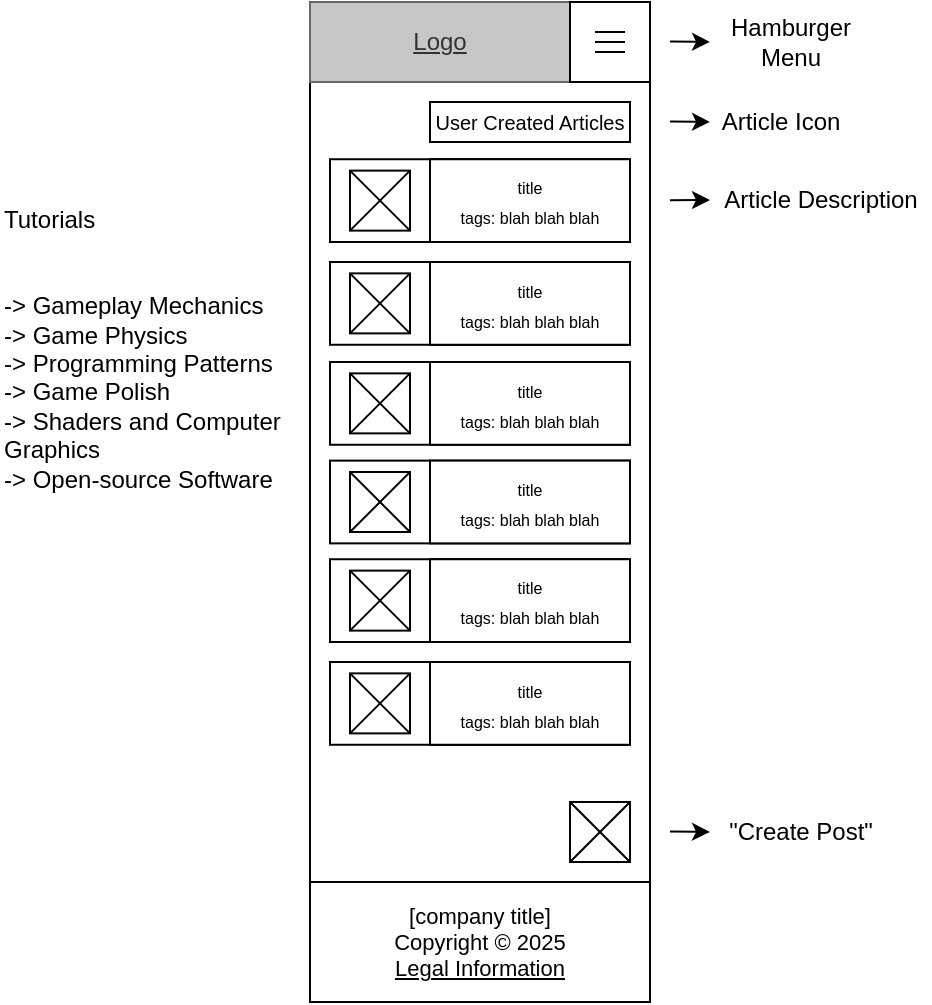<mxfile version="15.5.2" type="device"><diagram id="T2MtyHLGIBW448QUvl1Z" name="Page-1"><mxGraphModel dx="790" dy="394" grid="1" gridSize="10" guides="1" tooltips="1" connect="1" arrows="1" fold="1" page="1" pageScale="1" pageWidth="850" pageHeight="1100" math="0" shadow="0"><root><mxCell id="0"/><mxCell id="1" parent="0"/><mxCell id="Z6XGyi4d-ByWD6EcC5bQ-1" value="" style="rounded=0;whiteSpace=wrap;html=1;" vertex="1" parent="1"><mxGeometry x="340" y="40" width="170" height="500" as="geometry"/></mxCell><mxCell id="Z6XGyi4d-ByWD6EcC5bQ-4" value="&lt;font style=&quot;font-size: 10px&quot;&gt;User Created Articles&lt;/font&gt;" style="rounded=0;whiteSpace=wrap;html=1;" vertex="1" parent="1"><mxGeometry x="400" y="90" width="100" height="20" as="geometry"/></mxCell><mxCell id="Z6XGyi4d-ByWD6EcC5bQ-5" value="" style="rounded=0;whiteSpace=wrap;html=1;" vertex="1" parent="1"><mxGeometry x="350" y="118.62" width="150" height="41.38" as="geometry"/></mxCell><mxCell id="Z6XGyi4d-ByWD6EcC5bQ-6" value="" style="rounded=0;whiteSpace=wrap;html=1;" vertex="1" parent="1"><mxGeometry x="360" y="124.31" width="30" height="30" as="geometry"/></mxCell><mxCell id="Z6XGyi4d-ByWD6EcC5bQ-7" value="" style="endArrow=none;html=1;rounded=0;exitX=0;exitY=0;exitDx=0;exitDy=0;entryX=1;entryY=1;entryDx=0;entryDy=0;" edge="1" parent="1" source="Z6XGyi4d-ByWD6EcC5bQ-6" target="Z6XGyi4d-ByWD6EcC5bQ-6"><mxGeometry width="50" height="50" relative="1" as="geometry"><mxPoint x="400" y="310" as="sourcePoint"/><mxPoint x="450" y="260" as="targetPoint"/></mxGeometry></mxCell><mxCell id="Z6XGyi4d-ByWD6EcC5bQ-30" value="" style="endArrow=classic;html=1;rounded=0;" edge="1" parent="1"><mxGeometry width="50" height="50" relative="1" as="geometry"><mxPoint x="520" y="454.76" as="sourcePoint"/><mxPoint x="540" y="455" as="targetPoint"/></mxGeometry></mxCell><mxCell id="Z6XGyi4d-ByWD6EcC5bQ-31" value="&quot;Create Post&quot;" style="text;html=1;align=center;verticalAlign=middle;resizable=0;points=[];autosize=1;strokeColor=none;fillColor=none;" vertex="1" parent="1"><mxGeometry x="540" y="445" width="90" height="20" as="geometry"/></mxCell><mxCell id="Z6XGyi4d-ByWD6EcC5bQ-32" value="" style="endArrow=classic;html=1;rounded=0;" edge="1" parent="1"><mxGeometry width="50" height="50" relative="1" as="geometry"><mxPoint x="520" y="99.76" as="sourcePoint"/><mxPoint x="540" y="100" as="targetPoint"/><Array as="points"><mxPoint x="540" y="100"/></Array></mxGeometry></mxCell><mxCell id="Z6XGyi4d-ByWD6EcC5bQ-33" value="Article Icon" style="text;html=1;align=center;verticalAlign=middle;resizable=0;points=[];autosize=1;strokeColor=none;fillColor=none;" vertex="1" parent="1"><mxGeometry x="540" y="90" width="70" height="20" as="geometry"/></mxCell><mxCell id="Z6XGyi4d-ByWD6EcC5bQ-34" value="" style="endArrow=classic;html=1;rounded=0;" edge="1" parent="1"><mxGeometry width="50" height="50" relative="1" as="geometry"><mxPoint x="520" y="59.76" as="sourcePoint"/><mxPoint x="540" y="60" as="targetPoint"/></mxGeometry></mxCell><mxCell id="Z6XGyi4d-ByWD6EcC5bQ-35" value="Hamburger&lt;br&gt;Menu" style="text;html=1;align=center;verticalAlign=middle;resizable=0;points=[];autosize=1;strokeColor=none;fillColor=none;" vertex="1" parent="1"><mxGeometry x="540" y="45" width="80" height="30" as="geometry"/></mxCell><mxCell id="Z6XGyi4d-ByWD6EcC5bQ-37" value="" style="endArrow=classic;html=1;rounded=0;" edge="1" parent="1"><mxGeometry width="50" height="50" relative="1" as="geometry"><mxPoint x="520" y="139.07" as="sourcePoint"/><mxPoint x="540" y="139" as="targetPoint"/></mxGeometry></mxCell><mxCell id="Z6XGyi4d-ByWD6EcC5bQ-38" value="Article Description" style="text;html=1;align=center;verticalAlign=middle;resizable=0;points=[];autosize=1;strokeColor=none;fillColor=none;" vertex="1" parent="1"><mxGeometry x="540" y="129.31" width="110" height="20" as="geometry"/></mxCell><mxCell id="Z6XGyi4d-ByWD6EcC5bQ-39" value="Tutorials&#10;&#10;&#10;-&gt; Gameplay Mechanics&#10;-&gt; Game Physics&#10;-&gt; Programming Patterns&#10;-&gt; Game Polish&#10;-&gt; Shaders and Computer Graphics&#10;-&gt; Open-source Software" style="text;whiteSpace=wrap;html=1;" vertex="1" parent="1"><mxGeometry x="185" y="135" width="150" height="140" as="geometry"/></mxCell><mxCell id="Z6XGyi4d-ByWD6EcC5bQ-40" value="&lt;u&gt;Logo&lt;/u&gt;" style="rounded=0;whiteSpace=wrap;html=1;fillColor=#C7C7C7;strokeColor=#666666;fontColor=#333333;" vertex="1" parent="1"><mxGeometry x="340" y="40" width="130" height="40" as="geometry"/></mxCell><mxCell id="Z6XGyi4d-ByWD6EcC5bQ-41" value="" style="rounded=0;whiteSpace=wrap;html=1;labelBackgroundColor=#FFFFFF;fontSize=10;fillColor=#FFFFFF;align=center;" vertex="1" parent="1"><mxGeometry x="470" y="40" width="40" height="40" as="geometry"/></mxCell><mxCell id="Z6XGyi4d-ByWD6EcC5bQ-42" value="" style="group" vertex="1" connectable="0" parent="1"><mxGeometry x="482.5" y="55" width="15" height="10" as="geometry"/></mxCell><mxCell id="Z6XGyi4d-ByWD6EcC5bQ-43" value="" style="endArrow=none;html=1;" edge="1" parent="Z6XGyi4d-ByWD6EcC5bQ-42"><mxGeometry width="50" height="50" relative="1" as="geometry"><mxPoint as="sourcePoint"/><mxPoint x="15" as="targetPoint"/></mxGeometry></mxCell><mxCell id="Z6XGyi4d-ByWD6EcC5bQ-44" value="" style="endArrow=none;html=1;" edge="1" parent="Z6XGyi4d-ByWD6EcC5bQ-42"><mxGeometry width="50" height="50" relative="1" as="geometry"><mxPoint y="5" as="sourcePoint"/><mxPoint x="15" y="5" as="targetPoint"/><Array as="points"><mxPoint y="5"/></Array></mxGeometry></mxCell><mxCell id="Z6XGyi4d-ByWD6EcC5bQ-45" value="" style="endArrow=none;html=1;" edge="1" parent="Z6XGyi4d-ByWD6EcC5bQ-42"><mxGeometry width="50" height="50" relative="1" as="geometry"><mxPoint y="10" as="sourcePoint"/><mxPoint x="15" y="10" as="targetPoint"/><Array as="points"><mxPoint y="10"/></Array></mxGeometry></mxCell><mxCell id="Z6XGyi4d-ByWD6EcC5bQ-47" value="" style="endArrow=none;html=1;rounded=0;exitX=0;exitY=1;exitDx=0;exitDy=0;entryX=1;entryY=0;entryDx=0;entryDy=0;" edge="1" parent="1" source="Z6XGyi4d-ByWD6EcC5bQ-6" target="Z6XGyi4d-ByWD6EcC5bQ-6"><mxGeometry width="50" height="50" relative="1" as="geometry"><mxPoint x="300" y="150" as="sourcePoint"/><mxPoint x="350" y="200" as="targetPoint"/></mxGeometry></mxCell><mxCell id="Z6XGyi4d-ByWD6EcC5bQ-48" value="&lt;font style=&quot;font-size: 8px&quot;&gt;title&lt;br&gt;tags: blah blah blah&lt;/font&gt;" style="rounded=0;whiteSpace=wrap;html=1;" vertex="1" parent="1"><mxGeometry x="400" y="118.62" width="100" height="41.38" as="geometry"/></mxCell><mxCell id="Z6XGyi4d-ByWD6EcC5bQ-49" value="" style="rounded=0;whiteSpace=wrap;html=1;" vertex="1" parent="1"><mxGeometry x="350" y="170" width="150" height="41.38" as="geometry"/></mxCell><mxCell id="Z6XGyi4d-ByWD6EcC5bQ-50" value="" style="rounded=0;whiteSpace=wrap;html=1;" vertex="1" parent="1"><mxGeometry x="360" y="175.69" width="30" height="30" as="geometry"/></mxCell><mxCell id="Z6XGyi4d-ByWD6EcC5bQ-51" value="" style="endArrow=none;html=1;rounded=0;exitX=0;exitY=0;exitDx=0;exitDy=0;entryX=1;entryY=1;entryDx=0;entryDy=0;" edge="1" parent="1" source="Z6XGyi4d-ByWD6EcC5bQ-50" target="Z6XGyi4d-ByWD6EcC5bQ-50"><mxGeometry width="50" height="50" relative="1" as="geometry"><mxPoint x="400" y="361.38" as="sourcePoint"/><mxPoint x="450" y="311.38" as="targetPoint"/></mxGeometry></mxCell><mxCell id="Z6XGyi4d-ByWD6EcC5bQ-52" value="" style="endArrow=none;html=1;rounded=0;exitX=0;exitY=1;exitDx=0;exitDy=0;entryX=1;entryY=0;entryDx=0;entryDy=0;" edge="1" parent="1" source="Z6XGyi4d-ByWD6EcC5bQ-50" target="Z6XGyi4d-ByWD6EcC5bQ-50"><mxGeometry width="50" height="50" relative="1" as="geometry"><mxPoint x="300" y="201.38" as="sourcePoint"/><mxPoint x="350" y="251.38" as="targetPoint"/></mxGeometry></mxCell><mxCell id="Z6XGyi4d-ByWD6EcC5bQ-53" value="&lt;font style=&quot;font-size: 8px&quot;&gt;title&lt;br&gt;tags: blah blah blah&lt;/font&gt;" style="rounded=0;whiteSpace=wrap;html=1;" vertex="1" parent="1"><mxGeometry x="400" y="170" width="100" height="41.38" as="geometry"/></mxCell><mxCell id="Z6XGyi4d-ByWD6EcC5bQ-54" value="" style="rounded=0;whiteSpace=wrap;html=1;" vertex="1" parent="1"><mxGeometry x="350" y="220" width="150" height="41.38" as="geometry"/></mxCell><mxCell id="Z6XGyi4d-ByWD6EcC5bQ-55" value="" style="rounded=0;whiteSpace=wrap;html=1;" vertex="1" parent="1"><mxGeometry x="360" y="225.69" width="30" height="30" as="geometry"/></mxCell><mxCell id="Z6XGyi4d-ByWD6EcC5bQ-56" value="" style="endArrow=none;html=1;rounded=0;exitX=0;exitY=0;exitDx=0;exitDy=0;entryX=1;entryY=1;entryDx=0;entryDy=0;" edge="1" parent="1" source="Z6XGyi4d-ByWD6EcC5bQ-55" target="Z6XGyi4d-ByWD6EcC5bQ-55"><mxGeometry width="50" height="50" relative="1" as="geometry"><mxPoint x="400" y="411.38" as="sourcePoint"/><mxPoint x="450" y="361.38" as="targetPoint"/></mxGeometry></mxCell><mxCell id="Z6XGyi4d-ByWD6EcC5bQ-57" value="" style="endArrow=none;html=1;rounded=0;exitX=0;exitY=1;exitDx=0;exitDy=0;entryX=1;entryY=0;entryDx=0;entryDy=0;" edge="1" parent="1" source="Z6XGyi4d-ByWD6EcC5bQ-55" target="Z6XGyi4d-ByWD6EcC5bQ-55"><mxGeometry width="50" height="50" relative="1" as="geometry"><mxPoint x="300" y="251.38" as="sourcePoint"/><mxPoint x="350" y="301.38" as="targetPoint"/></mxGeometry></mxCell><mxCell id="Z6XGyi4d-ByWD6EcC5bQ-58" value="&lt;font style=&quot;font-size: 8px&quot;&gt;title&lt;br&gt;tags: blah blah blah&lt;/font&gt;" style="rounded=0;whiteSpace=wrap;html=1;" vertex="1" parent="1"><mxGeometry x="400" y="220" width="100" height="41.38" as="geometry"/></mxCell><mxCell id="Z6XGyi4d-ByWD6EcC5bQ-59" value="" style="rounded=0;whiteSpace=wrap;html=1;" vertex="1" parent="1"><mxGeometry x="350" y="269.31" width="150" height="41.38" as="geometry"/></mxCell><mxCell id="Z6XGyi4d-ByWD6EcC5bQ-60" value="" style="rounded=0;whiteSpace=wrap;html=1;" vertex="1" parent="1"><mxGeometry x="360" y="275" width="30" height="30" as="geometry"/></mxCell><mxCell id="Z6XGyi4d-ByWD6EcC5bQ-61" value="" style="endArrow=none;html=1;rounded=0;exitX=0;exitY=0;exitDx=0;exitDy=0;entryX=1;entryY=1;entryDx=0;entryDy=0;" edge="1" parent="1" source="Z6XGyi4d-ByWD6EcC5bQ-60" target="Z6XGyi4d-ByWD6EcC5bQ-60"><mxGeometry width="50" height="50" relative="1" as="geometry"><mxPoint x="400" y="460.69" as="sourcePoint"/><mxPoint x="450" y="410.69" as="targetPoint"/></mxGeometry></mxCell><mxCell id="Z6XGyi4d-ByWD6EcC5bQ-62" value="" style="endArrow=none;html=1;rounded=0;exitX=0;exitY=1;exitDx=0;exitDy=0;entryX=1;entryY=0;entryDx=0;entryDy=0;" edge="1" parent="1" source="Z6XGyi4d-ByWD6EcC5bQ-60" target="Z6XGyi4d-ByWD6EcC5bQ-60"><mxGeometry width="50" height="50" relative="1" as="geometry"><mxPoint x="300" y="300.69" as="sourcePoint"/><mxPoint x="350" y="350.69" as="targetPoint"/></mxGeometry></mxCell><mxCell id="Z6XGyi4d-ByWD6EcC5bQ-63" value="&lt;font style=&quot;font-size: 8px&quot;&gt;title&lt;br&gt;tags: blah blah blah&lt;/font&gt;" style="rounded=0;whiteSpace=wrap;html=1;" vertex="1" parent="1"><mxGeometry x="400" y="269.31" width="100" height="41.38" as="geometry"/></mxCell><mxCell id="Z6XGyi4d-ByWD6EcC5bQ-64" value="" style="rounded=0;whiteSpace=wrap;html=1;" vertex="1" parent="1"><mxGeometry x="350" y="318.62" width="150" height="41.38" as="geometry"/></mxCell><mxCell id="Z6XGyi4d-ByWD6EcC5bQ-65" value="" style="rounded=0;whiteSpace=wrap;html=1;" vertex="1" parent="1"><mxGeometry x="360" y="324.31" width="30" height="30" as="geometry"/></mxCell><mxCell id="Z6XGyi4d-ByWD6EcC5bQ-66" value="" style="endArrow=none;html=1;rounded=0;exitX=0;exitY=0;exitDx=0;exitDy=0;entryX=1;entryY=1;entryDx=0;entryDy=0;" edge="1" parent="1" source="Z6XGyi4d-ByWD6EcC5bQ-65" target="Z6XGyi4d-ByWD6EcC5bQ-65"><mxGeometry width="50" height="50" relative="1" as="geometry"><mxPoint x="400" y="510" as="sourcePoint"/><mxPoint x="450" y="460" as="targetPoint"/></mxGeometry></mxCell><mxCell id="Z6XGyi4d-ByWD6EcC5bQ-67" value="" style="endArrow=none;html=1;rounded=0;exitX=0;exitY=1;exitDx=0;exitDy=0;entryX=1;entryY=0;entryDx=0;entryDy=0;" edge="1" parent="1" source="Z6XGyi4d-ByWD6EcC5bQ-65" target="Z6XGyi4d-ByWD6EcC5bQ-65"><mxGeometry width="50" height="50" relative="1" as="geometry"><mxPoint x="300" y="350" as="sourcePoint"/><mxPoint x="350" y="400" as="targetPoint"/></mxGeometry></mxCell><mxCell id="Z6XGyi4d-ByWD6EcC5bQ-68" value="&lt;font style=&quot;font-size: 8px&quot;&gt;title&lt;br&gt;tags: blah blah blah&lt;/font&gt;" style="rounded=0;whiteSpace=wrap;html=1;" vertex="1" parent="1"><mxGeometry x="400" y="318.62" width="100" height="41.38" as="geometry"/></mxCell><mxCell id="Z6XGyi4d-ByWD6EcC5bQ-69" value="" style="rounded=0;whiteSpace=wrap;html=1;" vertex="1" parent="1"><mxGeometry x="350" y="370" width="150" height="41.38" as="geometry"/></mxCell><mxCell id="Z6XGyi4d-ByWD6EcC5bQ-70" value="" style="rounded=0;whiteSpace=wrap;html=1;" vertex="1" parent="1"><mxGeometry x="360" y="375.69" width="30" height="30" as="geometry"/></mxCell><mxCell id="Z6XGyi4d-ByWD6EcC5bQ-71" value="" style="endArrow=none;html=1;rounded=0;exitX=0;exitY=0;exitDx=0;exitDy=0;entryX=1;entryY=1;entryDx=0;entryDy=0;" edge="1" parent="1" source="Z6XGyi4d-ByWD6EcC5bQ-70" target="Z6XGyi4d-ByWD6EcC5bQ-70"><mxGeometry width="50" height="50" relative="1" as="geometry"><mxPoint x="400" y="561.38" as="sourcePoint"/><mxPoint x="450" y="511.38" as="targetPoint"/></mxGeometry></mxCell><mxCell id="Z6XGyi4d-ByWD6EcC5bQ-72" value="" style="endArrow=none;html=1;rounded=0;exitX=0;exitY=1;exitDx=0;exitDy=0;entryX=1;entryY=0;entryDx=0;entryDy=0;" edge="1" parent="1" source="Z6XGyi4d-ByWD6EcC5bQ-70" target="Z6XGyi4d-ByWD6EcC5bQ-70"><mxGeometry width="50" height="50" relative="1" as="geometry"><mxPoint x="300" y="401.38" as="sourcePoint"/><mxPoint x="350" y="451.38" as="targetPoint"/></mxGeometry></mxCell><mxCell id="Z6XGyi4d-ByWD6EcC5bQ-73" value="&lt;font style=&quot;font-size: 8px&quot;&gt;title&lt;br&gt;tags: blah blah blah&lt;/font&gt;" style="rounded=0;whiteSpace=wrap;html=1;" vertex="1" parent="1"><mxGeometry x="400" y="370" width="100" height="41.38" as="geometry"/></mxCell><mxCell id="Z6XGyi4d-ByWD6EcC5bQ-74" value="" style="rounded=0;whiteSpace=wrap;html=1;" vertex="1" parent="1"><mxGeometry x="470" y="440" width="30" height="30" as="geometry"/></mxCell><mxCell id="Z6XGyi4d-ByWD6EcC5bQ-75" value="" style="endArrow=none;html=1;rounded=0;exitX=0;exitY=0;exitDx=0;exitDy=0;entryX=1;entryY=1;entryDx=0;entryDy=0;" edge="1" parent="1" source="Z6XGyi4d-ByWD6EcC5bQ-74" target="Z6XGyi4d-ByWD6EcC5bQ-74"><mxGeometry width="50" height="50" relative="1" as="geometry"><mxPoint x="510" y="625.69" as="sourcePoint"/><mxPoint x="560" y="575.69" as="targetPoint"/></mxGeometry></mxCell><mxCell id="Z6XGyi4d-ByWD6EcC5bQ-76" value="" style="endArrow=none;html=1;rounded=0;exitX=0;exitY=1;exitDx=0;exitDy=0;entryX=1;entryY=0;entryDx=0;entryDy=0;" edge="1" parent="1" source="Z6XGyi4d-ByWD6EcC5bQ-74" target="Z6XGyi4d-ByWD6EcC5bQ-74"><mxGeometry width="50" height="50" relative="1" as="geometry"><mxPoint x="410" y="465.69" as="sourcePoint"/><mxPoint x="460" y="515.69" as="targetPoint"/></mxGeometry></mxCell><mxCell id="Z6XGyi4d-ByWD6EcC5bQ-77" value="[company title]&lt;br&gt;Copyright&amp;nbsp;© 2025&lt;br&gt;&lt;u&gt;Legal Information&lt;/u&gt;" style="rounded=0;whiteSpace=wrap;html=1;labelBackgroundColor=#FFFFFF;fontSize=11;fillColor=#FFFFFF;align=center;" vertex="1" parent="1"><mxGeometry x="340" y="480" width="170" height="60" as="geometry"/></mxCell></root></mxGraphModel></diagram></mxfile>